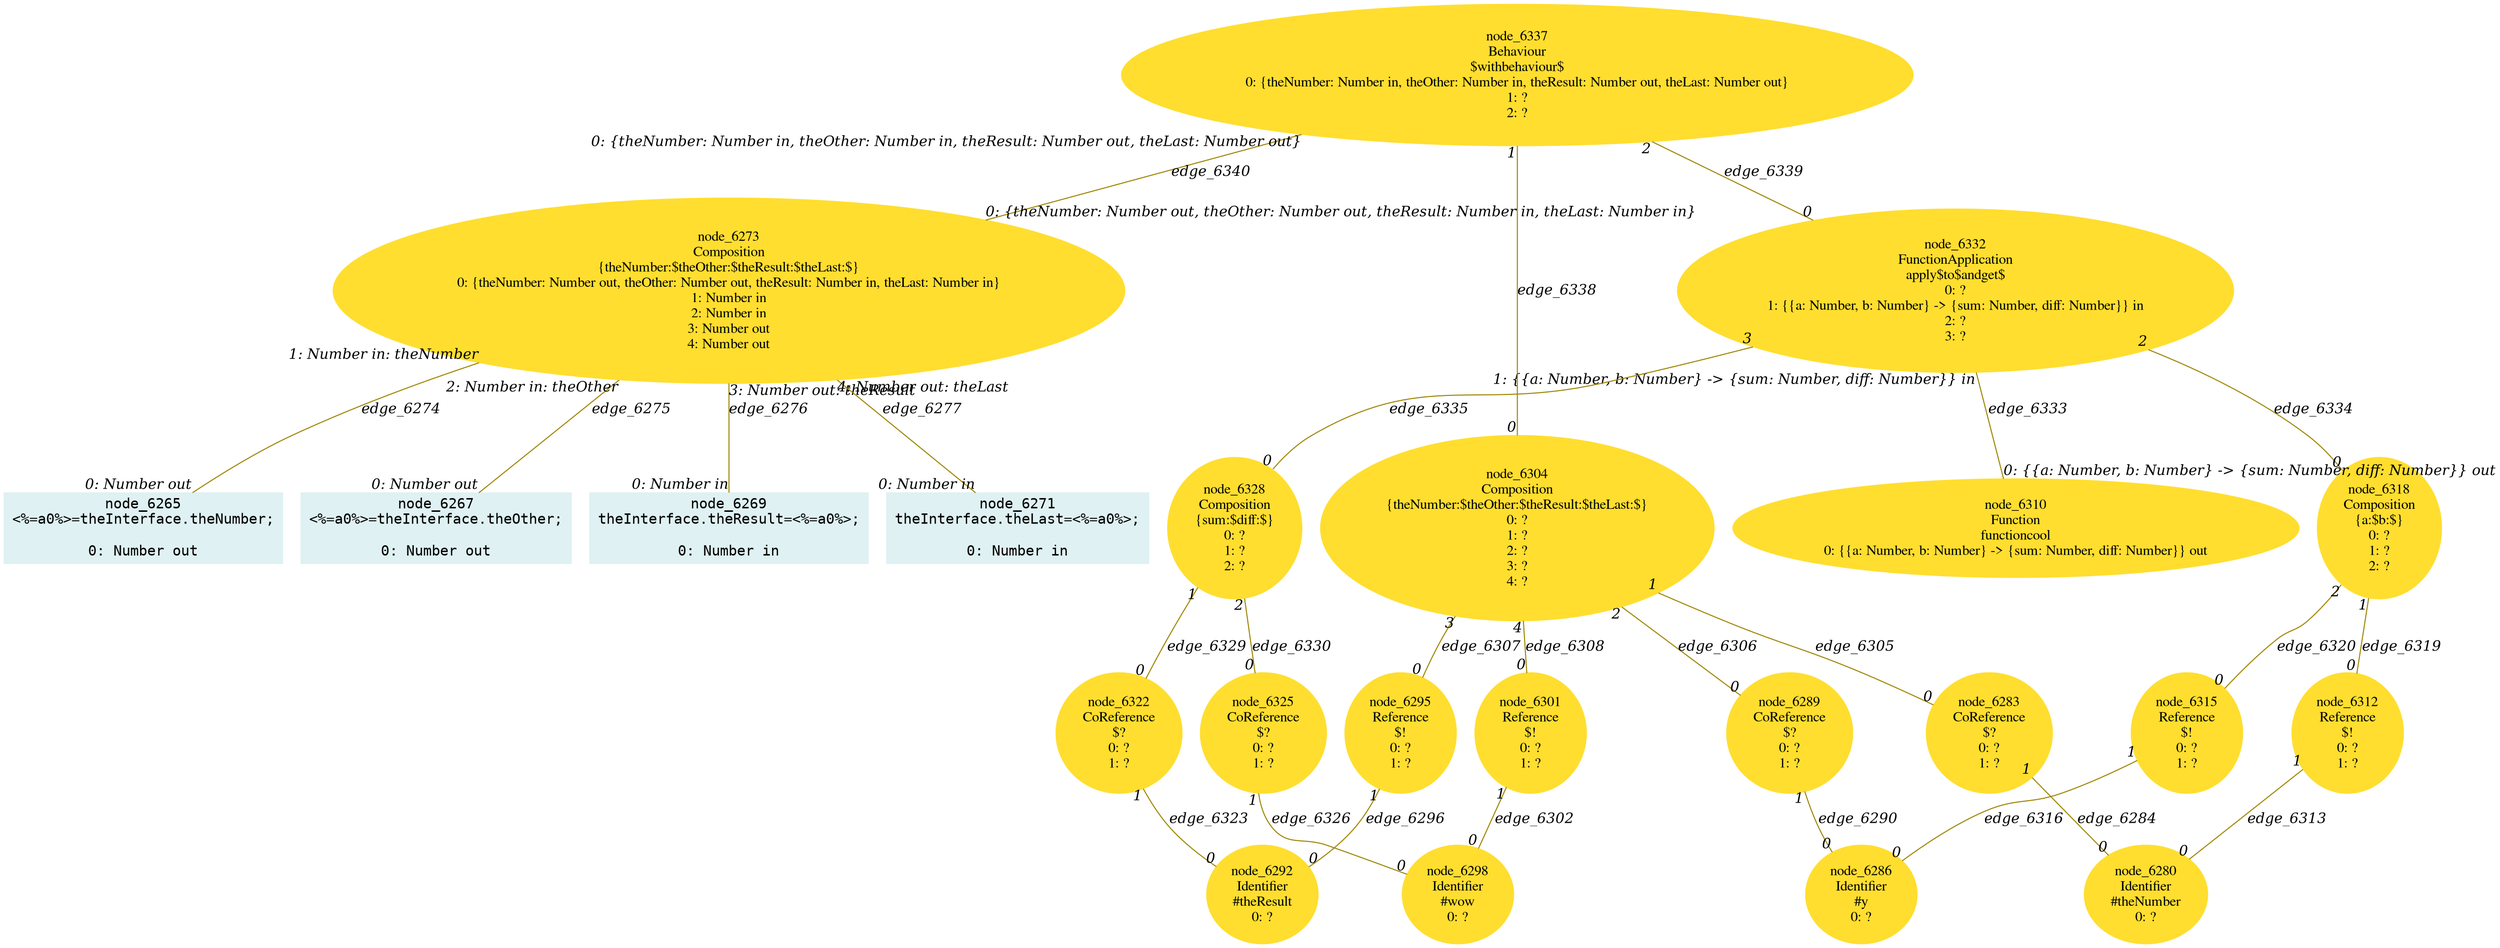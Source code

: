 digraph g{node_6265 [shape="box", style="filled", color="#dff1f2", fontname="Courier", label="node_6265
<%=a0%>=theInterface.theNumber;

0: Number out" ]
node_6267 [shape="box", style="filled", color="#dff1f2", fontname="Courier", label="node_6267
<%=a0%>=theInterface.theOther;

0: Number out" ]
node_6269 [shape="box", style="filled", color="#dff1f2", fontname="Courier", label="node_6269
theInterface.theResult=<%=a0%>;

0: Number in" ]
node_6271 [shape="box", style="filled", color="#dff1f2", fontname="Courier", label="node_6271
theInterface.theLast=<%=a0%>;

0: Number in" ]
node_6273 [shape="ellipse", style="filled", color="#ffde2f", fontname="Times", label="node_6273
Composition
{theNumber:$theOther:$theResult:$theLast:$}
0: {theNumber: Number out, theOther: Number out, theResult: Number in, theLast: Number in}
1: Number in
2: Number in
3: Number out
4: Number out" ]
node_6280 [shape="ellipse", style="filled", color="#ffde2f", fontname="Times", label="node_6280
Identifier
#theNumber
0: ?" ]
node_6283 [shape="ellipse", style="filled", color="#ffde2f", fontname="Times", label="node_6283
CoReference
$?
0: ?
1: ?" ]
node_6286 [shape="ellipse", style="filled", color="#ffde2f", fontname="Times", label="node_6286
Identifier
#y
0: ?" ]
node_6289 [shape="ellipse", style="filled", color="#ffde2f", fontname="Times", label="node_6289
CoReference
$?
0: ?
1: ?" ]
node_6292 [shape="ellipse", style="filled", color="#ffde2f", fontname="Times", label="node_6292
Identifier
#theResult
0: ?" ]
node_6295 [shape="ellipse", style="filled", color="#ffde2f", fontname="Times", label="node_6295
Reference
$!
0: ?
1: ?" ]
node_6298 [shape="ellipse", style="filled", color="#ffde2f", fontname="Times", label="node_6298
Identifier
#wow
0: ?" ]
node_6301 [shape="ellipse", style="filled", color="#ffde2f", fontname="Times", label="node_6301
Reference
$!
0: ?
1: ?" ]
node_6304 [shape="ellipse", style="filled", color="#ffde2f", fontname="Times", label="node_6304
Composition
{theNumber:$theOther:$theResult:$theLast:$}
0: ?
1: ?
2: ?
3: ?
4: ?" ]
node_6310 [shape="ellipse", style="filled", color="#ffde2f", fontname="Times", label="node_6310
Function
functioncool
0: {{a: Number, b: Number} -> {sum: Number, diff: Number}} out" ]
node_6312 [shape="ellipse", style="filled", color="#ffde2f", fontname="Times", label="node_6312
Reference
$!
0: ?
1: ?" ]
node_6315 [shape="ellipse", style="filled", color="#ffde2f", fontname="Times", label="node_6315
Reference
$!
0: ?
1: ?" ]
node_6318 [shape="ellipse", style="filled", color="#ffde2f", fontname="Times", label="node_6318
Composition
{a:$b:$}
0: ?
1: ?
2: ?" ]
node_6322 [shape="ellipse", style="filled", color="#ffde2f", fontname="Times", label="node_6322
CoReference
$?
0: ?
1: ?" ]
node_6325 [shape="ellipse", style="filled", color="#ffde2f", fontname="Times", label="node_6325
CoReference
$?
0: ?
1: ?" ]
node_6328 [shape="ellipse", style="filled", color="#ffde2f", fontname="Times", label="node_6328
Composition
{sum:$diff:$}
0: ?
1: ?
2: ?" ]
node_6332 [shape="ellipse", style="filled", color="#ffde2f", fontname="Times", label="node_6332
FunctionApplication
apply$to$andget$
0: ?
1: {{a: Number, b: Number} -> {sum: Number, diff: Number}} in
2: ?
3: ?" ]
node_6337 [shape="ellipse", style="filled", color="#ffde2f", fontname="Times", label="node_6337
Behaviour
$withbehaviour$
0: {theNumber: Number in, theOther: Number in, theResult: Number out, theLast: Number out}
1: ?
2: ?" ]
node_6273 -> node_6265 [dir=none, arrowHead=none, fontname="Times-Italic", arrowsize=1, color="#9d8400", label="edge_6274",  headlabel="0: Number out", taillabel="1: Number in: theNumber" ]
node_6273 -> node_6267 [dir=none, arrowHead=none, fontname="Times-Italic", arrowsize=1, color="#9d8400", label="edge_6275",  headlabel="0: Number out", taillabel="2: Number in: theOther" ]
node_6273 -> node_6269 [dir=none, arrowHead=none, fontname="Times-Italic", arrowsize=1, color="#9d8400", label="edge_6276",  headlabel="0: Number in", taillabel="3: Number out: theResult" ]
node_6273 -> node_6271 [dir=none, arrowHead=none, fontname="Times-Italic", arrowsize=1, color="#9d8400", label="edge_6277",  headlabel="0: Number in", taillabel="4: Number out: theLast" ]
node_6283 -> node_6280 [dir=none, arrowHead=none, fontname="Times-Italic", arrowsize=1, color="#9d8400", label="edge_6284",  headlabel="0", taillabel="1" ]
node_6289 -> node_6286 [dir=none, arrowHead=none, fontname="Times-Italic", arrowsize=1, color="#9d8400", label="edge_6290",  headlabel="0", taillabel="1" ]
node_6295 -> node_6292 [dir=none, arrowHead=none, fontname="Times-Italic", arrowsize=1, color="#9d8400", label="edge_6296",  headlabel="0", taillabel="1" ]
node_6301 -> node_6298 [dir=none, arrowHead=none, fontname="Times-Italic", arrowsize=1, color="#9d8400", label="edge_6302",  headlabel="0", taillabel="1" ]
node_6304 -> node_6283 [dir=none, arrowHead=none, fontname="Times-Italic", arrowsize=1, color="#9d8400", label="edge_6305",  headlabel="0", taillabel="1" ]
node_6304 -> node_6289 [dir=none, arrowHead=none, fontname="Times-Italic", arrowsize=1, color="#9d8400", label="edge_6306",  headlabel="0", taillabel="2" ]
node_6304 -> node_6295 [dir=none, arrowHead=none, fontname="Times-Italic", arrowsize=1, color="#9d8400", label="edge_6307",  headlabel="0", taillabel="3" ]
node_6304 -> node_6301 [dir=none, arrowHead=none, fontname="Times-Italic", arrowsize=1, color="#9d8400", label="edge_6308",  headlabel="0", taillabel="4" ]
node_6312 -> node_6280 [dir=none, arrowHead=none, fontname="Times-Italic", arrowsize=1, color="#9d8400", label="edge_6313",  headlabel="0", taillabel="1" ]
node_6315 -> node_6286 [dir=none, arrowHead=none, fontname="Times-Italic", arrowsize=1, color="#9d8400", label="edge_6316",  headlabel="0", taillabel="1" ]
node_6318 -> node_6312 [dir=none, arrowHead=none, fontname="Times-Italic", arrowsize=1, color="#9d8400", label="edge_6319",  headlabel="0", taillabel="1" ]
node_6318 -> node_6315 [dir=none, arrowHead=none, fontname="Times-Italic", arrowsize=1, color="#9d8400", label="edge_6320",  headlabel="0", taillabel="2" ]
node_6322 -> node_6292 [dir=none, arrowHead=none, fontname="Times-Italic", arrowsize=1, color="#9d8400", label="edge_6323",  headlabel="0", taillabel="1" ]
node_6325 -> node_6298 [dir=none, arrowHead=none, fontname="Times-Italic", arrowsize=1, color="#9d8400", label="edge_6326",  headlabel="0", taillabel="1" ]
node_6328 -> node_6322 [dir=none, arrowHead=none, fontname="Times-Italic", arrowsize=1, color="#9d8400", label="edge_6329",  headlabel="0", taillabel="1" ]
node_6328 -> node_6325 [dir=none, arrowHead=none, fontname="Times-Italic", arrowsize=1, color="#9d8400", label="edge_6330",  headlabel="0", taillabel="2" ]
node_6332 -> node_6310 [dir=none, arrowHead=none, fontname="Times-Italic", arrowsize=1, color="#9d8400", label="edge_6333",  headlabel="0: {{a: Number, b: Number} -> {sum: Number, diff: Number}} out", taillabel="1: {{a: Number, b: Number} -> {sum: Number, diff: Number}} in" ]
node_6332 -> node_6318 [dir=none, arrowHead=none, fontname="Times-Italic", arrowsize=1, color="#9d8400", label="edge_6334",  headlabel="0", taillabel="2" ]
node_6332 -> node_6328 [dir=none, arrowHead=none, fontname="Times-Italic", arrowsize=1, color="#9d8400", label="edge_6335",  headlabel="0", taillabel="3" ]
node_6337 -> node_6304 [dir=none, arrowHead=none, fontname="Times-Italic", arrowsize=1, color="#9d8400", label="edge_6338",  headlabel="0", taillabel="1" ]
node_6337 -> node_6332 [dir=none, arrowHead=none, fontname="Times-Italic", arrowsize=1, color="#9d8400", label="edge_6339",  headlabel="0", taillabel="2" ]
node_6337 -> node_6273 [dir=none, arrowHead=none, fontname="Times-Italic", arrowsize=1, color="#9d8400", label="edge_6340",  headlabel="0: {theNumber: Number out, theOther: Number out, theResult: Number in, theLast: Number in}", taillabel="0: {theNumber: Number in, theOther: Number in, theResult: Number out, theLast: Number out}" ]
}